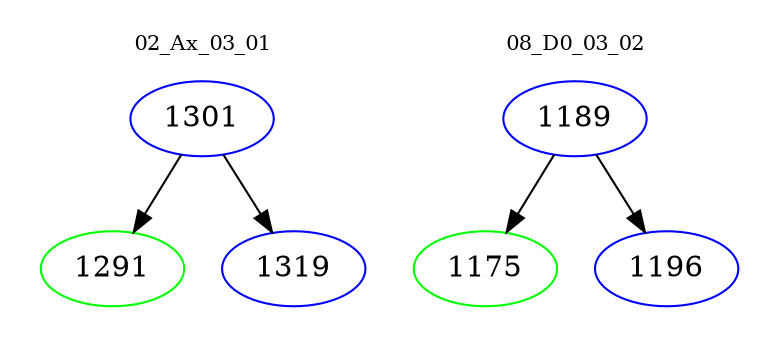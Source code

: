 digraph{
subgraph cluster_0 {
color = white
label = "02_Ax_03_01";
fontsize=10;
T0_1301 [label="1301", color="blue"]
T0_1301 -> T0_1291 [color="black"]
T0_1291 [label="1291", color="green"]
T0_1301 -> T0_1319 [color="black"]
T0_1319 [label="1319", color="blue"]
}
subgraph cluster_1 {
color = white
label = "08_D0_03_02";
fontsize=10;
T1_1189 [label="1189", color="blue"]
T1_1189 -> T1_1175 [color="black"]
T1_1175 [label="1175", color="green"]
T1_1189 -> T1_1196 [color="black"]
T1_1196 [label="1196", color="blue"]
}
}
